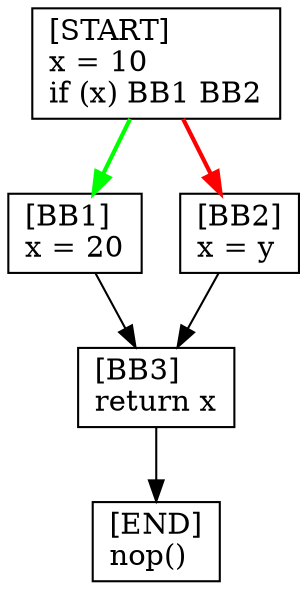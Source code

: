 digraph {
  node [shape=box]
  START [label="[START]\lx = 10\lif (x) BB1 BB2\l"];
  BB1 [label="[BB1]\lx = 20\l"];
  BB2 [label="[BB2]\lx = y\l"];
  BB3 [label="[BB3]\lreturn x\l"];
  END [label="[END]\lnop()\l"];
  START -> BB1 [color=green, penwidth=2];
  BB1 -> BB3;
  BB3 -> END;
  BB2 -> BB3;
  START -> BB2 [color=red, penwidth=2];
}
